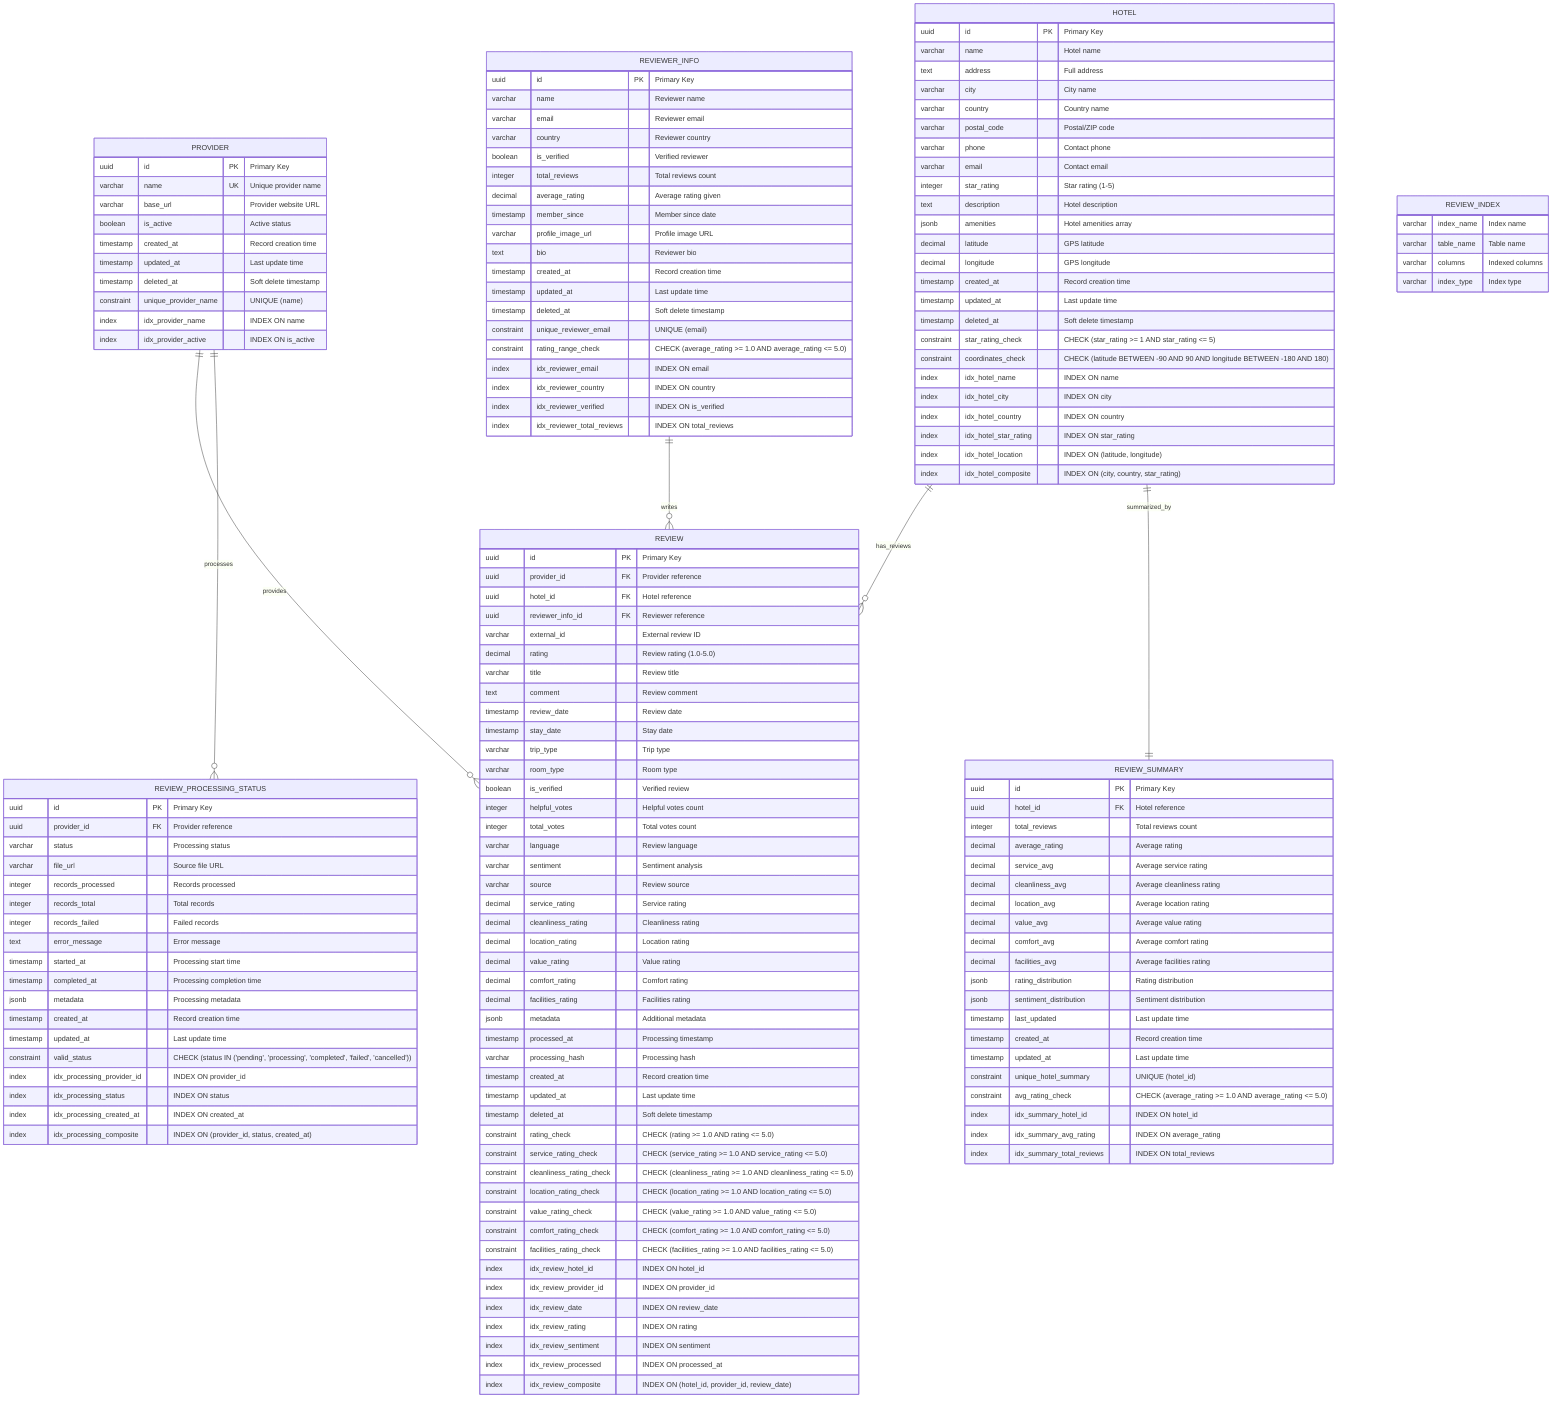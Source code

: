erDiagram
    %% Database Schema ERD
    %% Shows the complete database schema with relationships
    
    %% Core Entities
    PROVIDER {
        uuid id PK "Primary Key"
        varchar name UK "Unique provider name"
        varchar base_url "Provider website URL"
        boolean is_active "Active status"
        timestamp created_at "Record creation time"
        timestamp updated_at "Last update time"
        timestamp deleted_at "Soft delete timestamp"
    }
    
    HOTEL {
        uuid id PK "Primary Key"
        varchar name "Hotel name"
        text address "Full address"
        varchar city "City name"
        varchar country "Country name"
        varchar postal_code "Postal/ZIP code"
        varchar phone "Contact phone"
        varchar email "Contact email"
        integer star_rating "Star rating (1-5)"
        text description "Hotel description"
        jsonb amenities "Hotel amenities array"
        decimal latitude "GPS latitude"
        decimal longitude "GPS longitude"
        timestamp created_at "Record creation time"
        timestamp updated_at "Last update time"
        timestamp deleted_at "Soft delete timestamp"
    }
    
    REVIEWER_INFO {
        uuid id PK "Primary Key"
        varchar name "Reviewer name"
        varchar email "Reviewer email"
        varchar country "Reviewer country"
        boolean is_verified "Verified reviewer"
        integer total_reviews "Total reviews count"
        decimal average_rating "Average rating given"
        timestamp member_since "Member since date"
        varchar profile_image_url "Profile image URL"
        text bio "Reviewer bio"
        timestamp created_at "Record creation time"
        timestamp updated_at "Last update time"
        timestamp deleted_at "Soft delete timestamp"
    }
    
    REVIEW {
        uuid id PK "Primary Key"
        uuid provider_id FK "Provider reference"
        uuid hotel_id FK "Hotel reference"
        uuid reviewer_info_id FK "Reviewer reference"
        varchar external_id "External review ID"
        decimal rating "Review rating (1.0-5.0)"
        varchar title "Review title"
        text comment "Review comment"
        timestamp review_date "Review date"
        timestamp stay_date "Stay date"
        varchar trip_type "Trip type"
        varchar room_type "Room type"
        boolean is_verified "Verified review"
        integer helpful_votes "Helpful votes count"
        integer total_votes "Total votes count"
        varchar language "Review language"
        varchar sentiment "Sentiment analysis"
        varchar source "Review source"
        decimal service_rating "Service rating"
        decimal cleanliness_rating "Cleanliness rating"
        decimal location_rating "Location rating"
        decimal value_rating "Value rating"
        decimal comfort_rating "Comfort rating"
        decimal facilities_rating "Facilities rating"
        jsonb metadata "Additional metadata"
        timestamp processed_at "Processing timestamp"
        varchar processing_hash "Processing hash"
        timestamp created_at "Record creation time"
        timestamp updated_at "Last update time"
        timestamp deleted_at "Soft delete timestamp"
    }
    
    REVIEW_SUMMARY {
        uuid id PK "Primary Key"
        uuid hotel_id FK "Hotel reference"
        integer total_reviews "Total reviews count"
        decimal average_rating "Average rating"
        decimal service_avg "Average service rating"
        decimal cleanliness_avg "Average cleanliness rating"
        decimal location_avg "Average location rating"
        decimal value_avg "Average value rating"
        decimal comfort_avg "Average comfort rating"
        decimal facilities_avg "Average facilities rating"
        jsonb rating_distribution "Rating distribution"
        jsonb sentiment_distribution "Sentiment distribution"
        timestamp last_updated "Last update time"
        timestamp created_at "Record creation time"
        timestamp updated_at "Last update time"
    }
    
    REVIEW_PROCESSING_STATUS {
        uuid id PK "Primary Key"
        uuid provider_id FK "Provider reference"
        varchar status "Processing status"
        varchar file_url "Source file URL"
        integer records_processed "Records processed"
        integer records_total "Total records"
        integer records_failed "Failed records"
        text error_message "Error message"
        timestamp started_at "Processing start time"
        timestamp completed_at "Processing completion time"
        jsonb metadata "Processing metadata"
        timestamp created_at "Record creation time"
        timestamp updated_at "Last update time"
    }
    
    %% Indexes and Constraints
    REVIEW_INDEX {
        varchar index_name "Index name"
        varchar table_name "Table name"
        varchar columns "Indexed columns"
        varchar index_type "Index type"
    }
    
    %% Relationships
    PROVIDER ||--o{ REVIEW : "provides"
    HOTEL ||--o{ REVIEW : "has_reviews"
    REVIEWER_INFO ||--o{ REVIEW : "writes"
    HOTEL ||--|| REVIEW_SUMMARY : "summarized_by"
    PROVIDER ||--o{ REVIEW_PROCESSING_STATUS : "processes"
    
    %% Additional Constraints and Notes
    REVIEW {
        constraint rating_check "CHECK (rating >= 1.0 AND rating <= 5.0)"
        constraint service_rating_check "CHECK (service_rating >= 1.0 AND service_rating <= 5.0)"
        constraint cleanliness_rating_check "CHECK (cleanliness_rating >= 1.0 AND cleanliness_rating <= 5.0)"
        constraint location_rating_check "CHECK (location_rating >= 1.0 AND location_rating <= 5.0)"
        constraint value_rating_check "CHECK (value_rating >= 1.0 AND value_rating <= 5.0)"
        constraint comfort_rating_check "CHECK (comfort_rating >= 1.0 AND comfort_rating <= 5.0)"
        constraint facilities_rating_check "CHECK (facilities_rating >= 1.0 AND facilities_rating <= 5.0)"
        index idx_review_hotel_id "INDEX ON hotel_id"
        index idx_review_provider_id "INDEX ON provider_id"
        index idx_review_date "INDEX ON review_date"
        index idx_review_rating "INDEX ON rating"
        index idx_review_sentiment "INDEX ON sentiment"
        index idx_review_processed "INDEX ON processed_at"
        index idx_review_composite "INDEX ON (hotel_id, provider_id, review_date)"
    }
    
    HOTEL {
        constraint star_rating_check "CHECK (star_rating >= 1 AND star_rating <= 5)"
        constraint coordinates_check "CHECK (latitude BETWEEN -90 AND 90 AND longitude BETWEEN -180 AND 180)"
        index idx_hotel_name "INDEX ON name"
        index idx_hotel_city "INDEX ON city"
        index idx_hotel_country "INDEX ON country"
        index idx_hotel_star_rating "INDEX ON star_rating"
        index idx_hotel_location "INDEX ON (latitude, longitude)"
        index idx_hotel_composite "INDEX ON (city, country, star_rating)"
    }
    
    PROVIDER {
        constraint unique_provider_name "UNIQUE (name)"
        index idx_provider_name "INDEX ON name"
        index idx_provider_active "INDEX ON is_active"
    }
    
    REVIEWER_INFO {
        constraint unique_reviewer_email "UNIQUE (email)"
        constraint rating_range_check "CHECK (average_rating >= 1.0 AND average_rating <= 5.0)"
        index idx_reviewer_email "INDEX ON email"
        index idx_reviewer_country "INDEX ON country"
        index idx_reviewer_verified "INDEX ON is_verified"
        index idx_reviewer_total_reviews "INDEX ON total_reviews"
    }
    
    REVIEW_SUMMARY {
        constraint unique_hotel_summary "UNIQUE (hotel_id)"
        constraint avg_rating_check "CHECK (average_rating >= 1.0 AND average_rating <= 5.0)"
        index idx_summary_hotel_id "INDEX ON hotel_id"
        index idx_summary_avg_rating "INDEX ON average_rating"
        index idx_summary_total_reviews "INDEX ON total_reviews"
    }
    
    REVIEW_PROCESSING_STATUS {
        constraint valid_status "CHECK (status IN ('pending', 'processing', 'completed', 'failed', 'cancelled'))"
        index idx_processing_provider_id "INDEX ON provider_id"
        index idx_processing_status "INDEX ON status"
        index idx_processing_created_at "INDEX ON created_at"
        index idx_processing_composite "INDEX ON (provider_id, status, created_at)"
    }